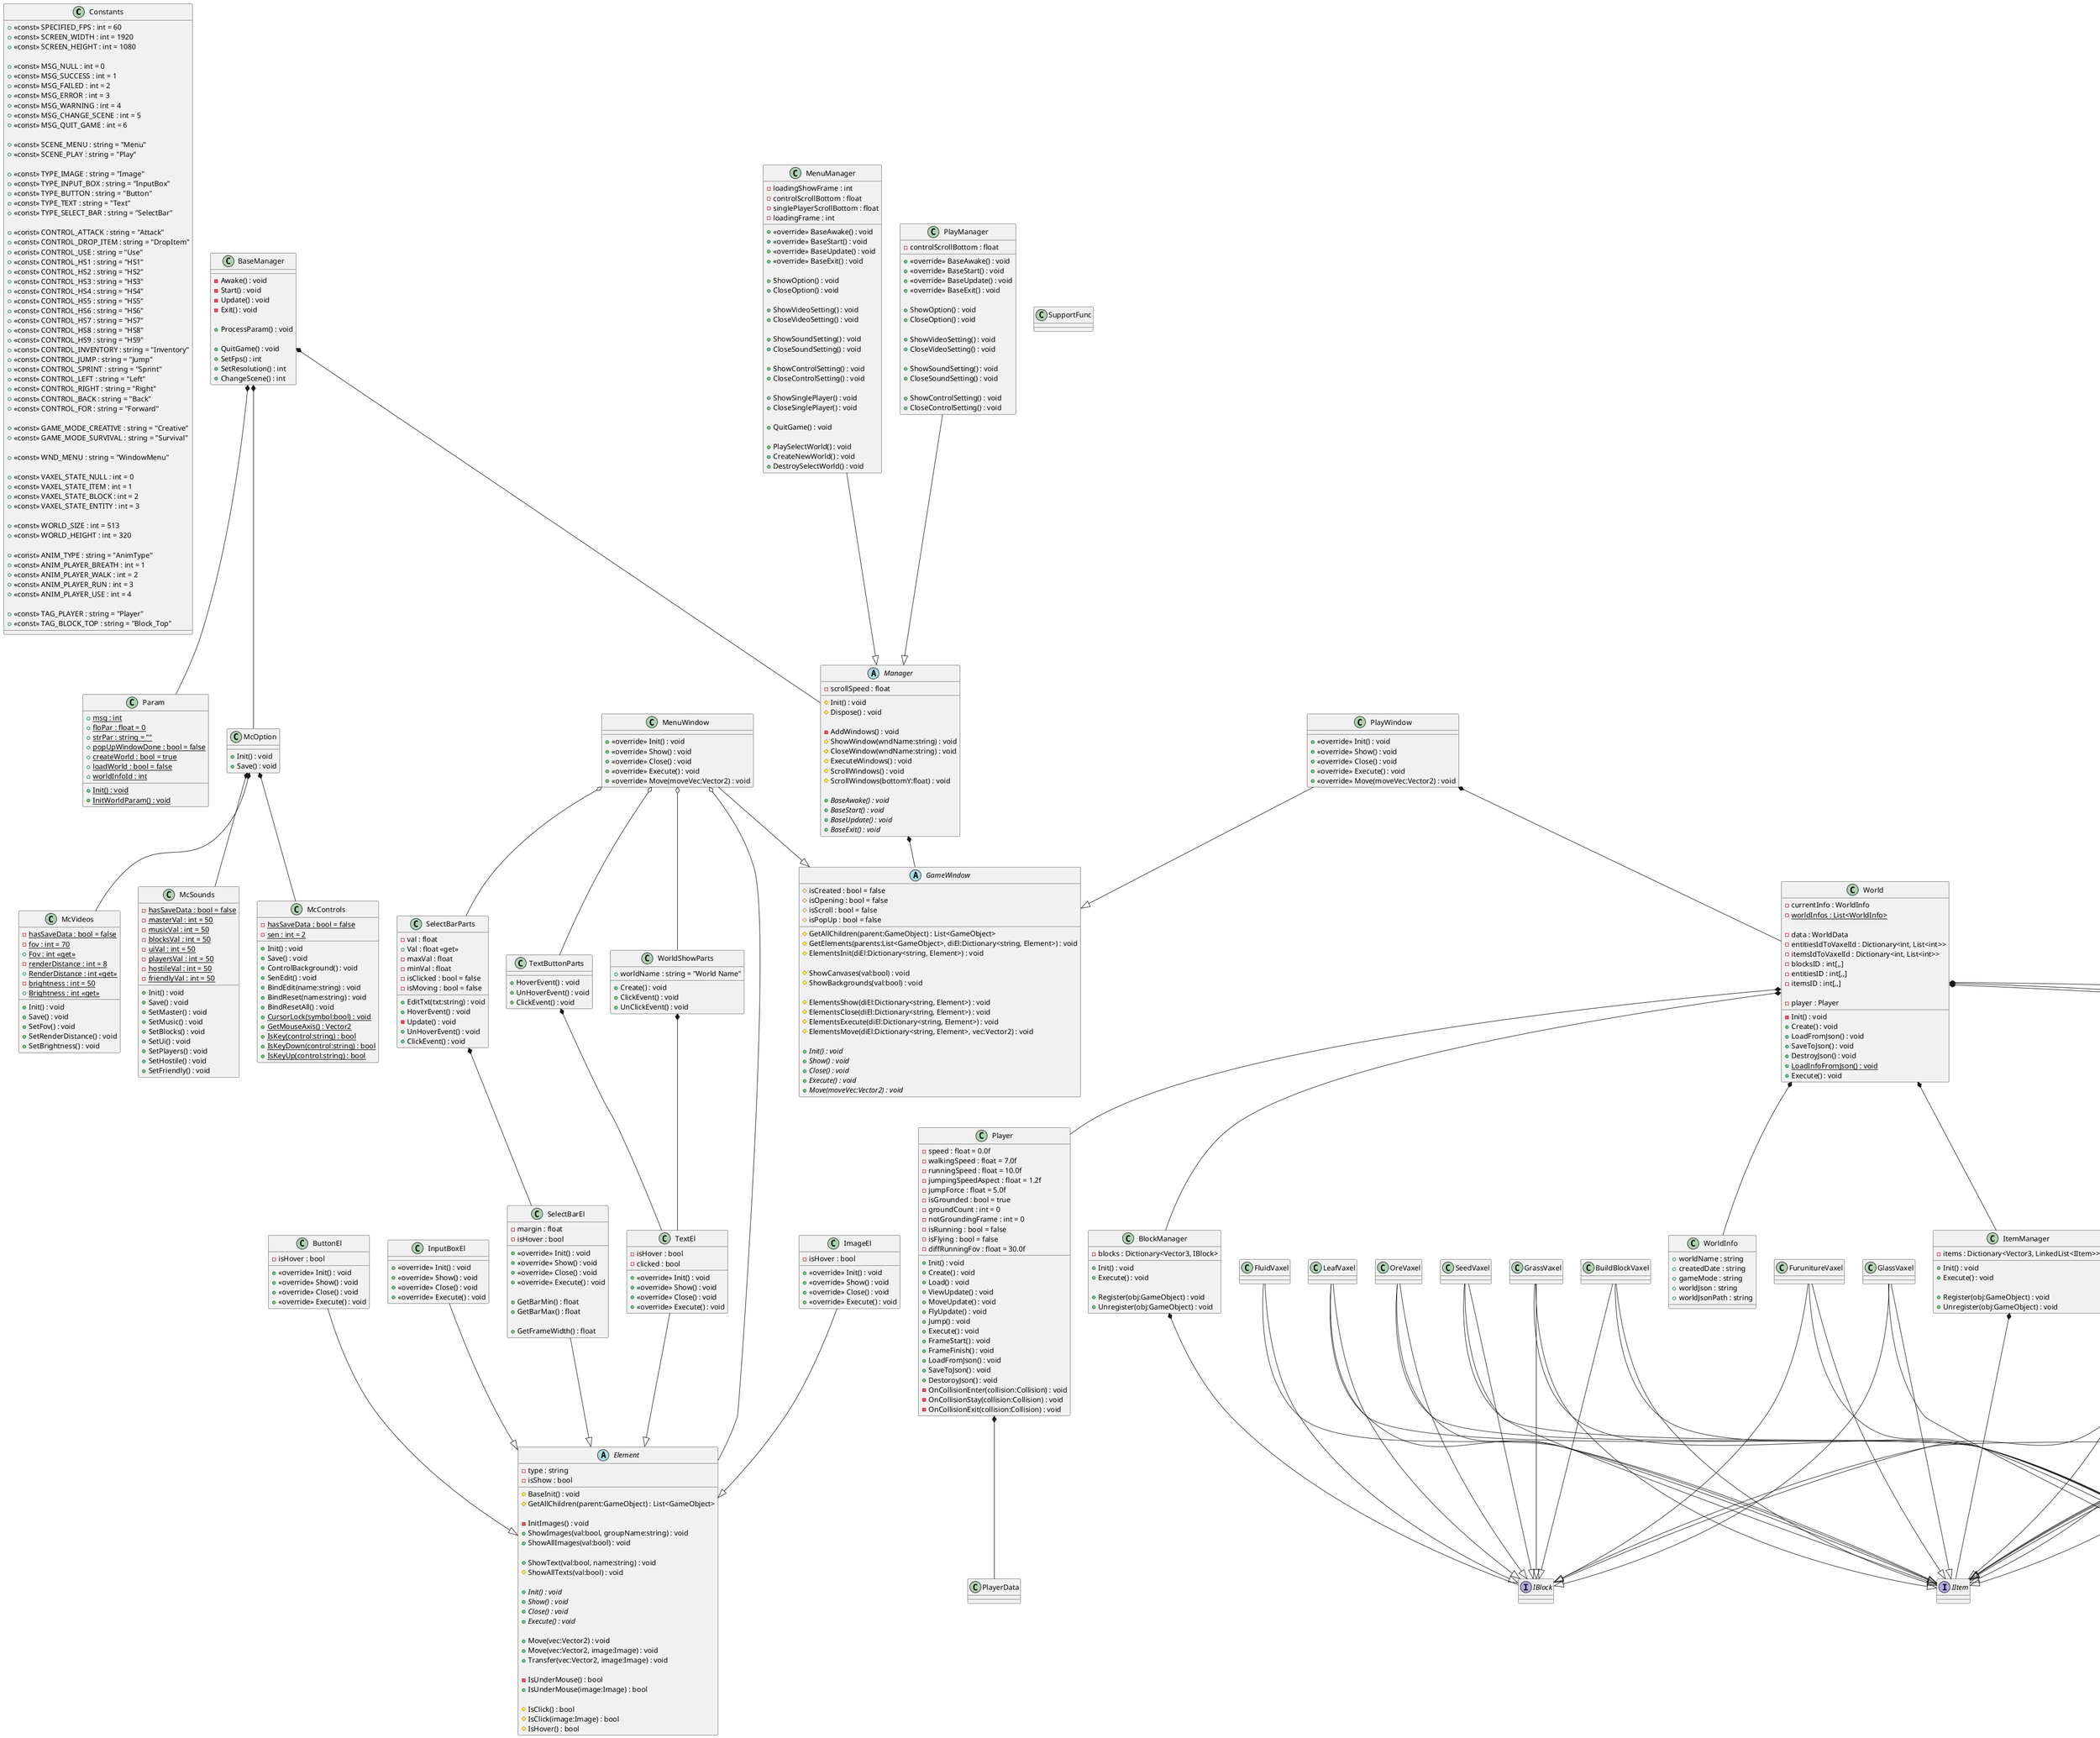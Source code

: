 @startuml Unity Minecraft Class Diagram

class Constants 
{
    + <<const>> SPECIFIED_FPS : int = 60
    + <<const>> SCREEN_WIDTH : int = 1920
    + <<const>> SCREEN_HEIGHT : int = 1080

    + <<const>> MSG_NULL : int = 0
    + <<const>> MSG_SUCCESS : int = 1
    + <<const>> MSG_FAILED : int = 2
    + <<const>> MSG_ERROR : int = 3
    + <<const>> MSG_WARNING : int = 4
    + <<const>> MSG_CHANGE_SCENE : int = 5
    + <<const>> MSG_QUIT_GAME : int = 6

    + <<const>> SCENE_MENU : string = "Menu"
    + <<const>> SCENE_PLAY : string = "Play"

    + <<const>> TYPE_IMAGE : string = "Image"
    + <<const>> TYPE_INPUT_BOX : string = "InputBox"
    + <<const>> TYPE_BUTTON : string = "Button"
    + <<const>> TYPE_TEXT : string = "Text"
    + <<const>> TYPE_SELECT_BAR : string = "SelectBar"

    + <<const>> CONTROL_ATTACK : string = "Attack"
    + <<const>> CONTROL_DROP_ITEM : string = "DropItem"
    + <<const>> CONTROL_USE : string = "Use"
    + <<const>> CONTROL_HS1 : string = "HS1"
    + <<const>> CONTROL_HS2 : string = "HS2"
    + <<const>> CONTROL_HS3 : string = "HS3"
    + <<const>> CONTROL_HS4 : string = "HS4"
    + <<const>> CONTROL_HS5 : string = "HS5"
    + <<const>> CONTROL_HS6 : string = "HS6"
    + <<const>> CONTROL_HS7 : string = "HS7"
    + <<const>> CONTROL_HS8 : string = "HS8"
    + <<const>> CONTROL_HS9 : string = "HS9"
    + <<const>> CONTROL_INVENTORY : string = "Inventory"
    + <<const>> CONTROL_JUMP : string = "Jump"
    + <<const>> CONTROL_SPRINT : string = "Sprint"
    + <<const>> CONTROL_LEFT : string = "Left"
    + <<const>> CONTROL_RIGHT : string = "Right"
    + <<const>> CONTROL_BACK : string = "Back"
    + <<const>> CONTROL_FOR : string = "Forward"

    + <<const>> GAME_MODE_CREATIVE : string = "Creative"
    + <<const>> GAME_MODE_SURVIVAL : string = "Survival"

    + <<const>> WND_MENU : string = "WindowMenu"

    + <<const>> VAXEL_STATE_NULL : int = 0
    + <<const>> VAXEL_STATE_ITEM : int = 1
    + <<const>> VAXEL_STATE_BLOCK : int = 2
    + <<const>> VAXEL_STATE_ENTITY : int = 3

    + <<const>> WORLD_SIZE : int = 513
    + <<const>> WORLD_HEIGHT : int = 320

    + <<const>> ANIM_TYPE : string = "AnimType"
    + <<const>> ANIM_PLAYER_BREATH : int = 1
    + <<const>> ANIM_PLAYER_WALK : int = 2
    + <<const>> ANIM_PLAYER_RUN : int = 3
    + <<const>> ANIM_PLAYER_USE : int = 4

    + <<const>> TAG_PLAYER : string = "Player"
    + <<const>> TAG_BLOCK_TOP : string = "Block_Top"
}

class Param 
{
    + {static} msg : int
    + {static} floPar : float = 0
    + {static} strPar : string = ""
    + {static} popUpWindowDone : bool = false
    + {static} createWorld : bool = true
    + {static} loadWorld : bool = false
    + {static} worldInfoId : int
    + {static} Init() : void
    + {static} InitWorldParam() : void
}

class SupportFunc
{

}

BaseManager *-- Manager
BaseManager *-- McOption
BaseManager *-- Param
class BaseManager 
{
    - Awake() : void
    - Start() : void
    - Update() : void
    - Exit() : void

    + ProcessParam() : void

    + QuitGame() : void
    + SetFps() : int
    + SetResolution() : int
    + ChangeScene() : int
}

Manager *-- GameWindow
abstract class Manager 
{
    - scrollSpeed : float

    # Init() : void
    # Dispose() : void

    - AddWindows() : void
    # ShowWindow(wndName:string) : void
    # CloseWindow(wndName:string) : void
    # ExecuteWindows() : void
    # ScrollWindows() : void
    # ScrollWindows(bottomY:float) : void

    {abstract} + BaseAwake() : void
    {abstract} + BaseStart() : void
    {abstract} + BaseUpdate() : void
    {abstract} + BaseExit() : void
}

MenuManager --|> Manager
class MenuManager 
{
    - loadingShowFrame : int
    - controlScrollBottom : float
    - singlePlayerScrollBottom : float
    - loadingFrame : int

    + <<override>> BaseAwake() : void
    + <<override>> BaseStart() : void
    + <<override>> BaseUpdate() : void
    + <<override>> BaseExit() : void

    + ShowOption() : void
    + CloseOption() : void

    + ShowVideoSetting() : void
    + CloseVideoSetting() : void

    + ShowSoundSetting() : void
    + CloseSoundSetting() : void

    + ShowControlSetting() : void
    + CloseControlSetting() : void

    + ShowSinglePlayer() : void
    + CloseSinglePlayer() : void

    + QuitGame() : void

    + PlaySelectWorld() : void
    + CreateNewWorld() : void
    + DestroySelectWorld() : void
}

PlayManager --|> Manager
class PlayManager 
{
    - controlScrollBottom : float

    + <<override>> BaseAwake() : void
    + <<override>> BaseStart() : void
    + <<override>> BaseUpdate() : void
    + <<override>> BaseExit() : void

    + ShowOption() : void
    + CloseOption() : void

    + ShowVideoSetting() : void
    + CloseVideoSetting() : void

    + ShowSoundSetting() : void
    + CloseSoundSetting() : void

    + ShowControlSetting() : void
    + CloseControlSetting() : void
}

abstract class GameWindow 
{
    # isCreated : bool = false
    # isOpening : bool = false
    # isScroll : bool = false
    # isPopUp : bool = false

    # GetAllChildren(parent:GameObject) : List<GameObject>
    # GetElements(parents:List<GameObject>, diEl:Dictionary<string, Element>) : void
    # ElementsInit(diEl:Dictionary<string, Element>) : void

    # ShowCanvases(val:bool) : void
    # ShowBackgrounds(val:bool) : void

    # ElementsShow(diEl:Dictionary<string, Element>) : void
    # ElementsClose(diEl:Dictionary<string, Element>) : void
    # ElementsExecute(diEl:Dictionary<string, Element>) : void
    # ElementsMove(diEl:Dictionary<string, Element>, vec:Vector2) : void

    {abstract} + Init() : void
    {abstract} + Show() : void
    {abstract} + Close() : void
    {abstract} + Execute() : void
    {abstract} + Move(moveVec:Vector2) : void
}

MenuWindow o-- Element
MenuWindow --|> GameWindow
MenuWindow o-- SelectBarParts
MenuWindow o-- TextButtonParts
MenuWindow o-- WorldShowParts
class MenuWindow 
{
    + <<override>> Init() : void
    + <<override>> Show() : void
    + <<override>> Close() : void
    + <<override>> Execute() : void
    + <<override>> Move(moveVec:Vector2) : void
}

PlayWindow --|> GameWindow
PlayWindow *-- World
class PlayWindow 
{
    + <<override>> Init() : void
    + <<override>> Show() : void
    + <<override>> Close() : void
    + <<override>> Execute() : void
    + <<override>> Move(moveVec:Vector2) : void
}

abstract class Element 
{
    - type : string
    - isShow : bool

    # BaseInit() : void
    # GetAllChildren(parent:GameObject) : List<GameObject>

    - InitImages() : void
    + ShowImages(val:bool, groupName:string) : void
    + ShowAllImages(val:bool) : void

    + ShowText(val:bool, name:string) : void
    # ShowAllTexts(val:bool) : void

    {abstract} + Init() : void
    {abstract} + Show() : void
    {abstract} + Close() : void
    {abstract} + Execute() : void
    
    + Move(vec:Vector2) : void
    + Move(vec:Vector2, image:Image) : void
    + Transfer(vec:Vector2, image:Image) : void

    - IsUnderMouse() : bool
    + IsUnderMouse(image:Image) : bool

    # IsClick() : bool
    # IsClick(image:Image) : bool
    # IsHover() : bool
}

ImageEl --|> Element
class ImageEl 
{
    - isHover : bool
    + <<override>> Init() : void
    + <<override>> Show() : void
    + <<override>> Close() : void
    + <<override>> Execute() : void
}

ButtonEl --|> Element
class ButtonEl 
{
    - isHover : bool
    + <<override>> Init() : void
    + <<override>> Show() : void
    + <<override>> Close() : void
    + <<override>> Execute() : void
}

TextEl --|> Element
class TextEl 
{
    - isHover : bool
    - clicked : bool

    + <<override>> Init() : void
    + <<override>> Show() : void
    + <<override>> Close() : void
    + <<override>> Execute() : void
}

InputBoxEl --|> Element
class InputBoxEl 
{
    + <<override>> Init() : void
    + <<override>> Show() : void
    + <<override>> Close() : void
    + <<override>> Execute() : void
}

SelectBarEl --|> Element
class SelectBarEl 
{
    - margin : float
    - isHover : bool

    + <<override>> Init() : void
    + <<override>> Show() : void
    + <<override>> Close() : void
    + <<override>> Execute() : void

    + GetBarMin() : float
    + GetBarMax() : float

    + GetFrameWidth() : float
}

TextButtonParts *-- TextEl
class TextButtonParts 
{
    + HoverEvent() : void
    + UnHoverEvent() : void
    + ClickEvent() : void
}

SelectBarParts *-- SelectBarEl
class SelectBarParts 
{
    - val : float
    + Val : float <<get>>
    - maxVal : float
    - minVal : float
    - isClicked : bool = false
    - isMoving : bool = false
    + EditTxt(txt:string) : void
    + HoverEvent() : void
    - Update() : void
    + UnHoverEvent() : void
    + ClickEvent() : void
}

WorldShowParts *-- TextEl
class WorldShowParts 
{
    + worldName : string = "World Name"
    + Create() : void
    + ClickEvent() : void
    + UnClickEvent() : void
}

McOption *-- McVideos
McOption *-- McSounds
McOption *-- McControls
class McOption 
{
    + Init() : void
    + Save() : void
}

class McVideos 
{
    - {static} hasSaveData : bool = false
    - {static} fov : int = 70
    + {static} Fov : int <<get>>
    - {static} renderDistance : int = 8
    + {static} RenderDistance : int <<get>>
    - {static} brightness : int = 50
    + {static} Brightness : int <<get>>
    + Init() : void
    + Save() : void
    + SetFov() : void
    + SetRenderDistance() : void
    + SetBrightness() : void
}

class McSounds 
{
    - {static} hasSaveData : bool = false
    - {static} masterVal : int = 50
    - {static} musicVal : int = 50
    - {static} blocksVal : int = 50
    - {static} uiVal : int = 50
    - {static} playersVal : int = 50
    - {static} hostileVal : int = 50
    - {static} friendlyVal : int = 50
    + Init() : void
    + Save() : void
    + SetMaster() : void
    + SetMusic() : void
    + SetBlocks() : void
    + SetUi() : void
    + SetPlayers() : void
    + SetHostile() : void
    + SetFriendly() : void
}

class McControls 
{
    - {static} hasSaveData : bool = false
    - {static} sen : int = 2
    + Init() : void
    + Save() : void
    + ControlBackground() : void
    + SenEdit() : void
    + BindEdit(name:string) : void
    + BindReset(name:string) : void
    + BindResetAll() : void
    {static} + CursorLock(symbol:bool) : void
    + {static} GetMouseAxis() : Vector2
    {static} + IsKey(control:string) : bool
    {static} + IsKeyDown(control:string) : bool
    {static} + IsKeyUp(control:string) : bool
}

World *-- Player
World *-- Vaxel
World *-- WorldInfo
World *-- McHitManager
World *-- BlockManager
World *-- ItemManager
World *-- EntityManager
class World 
{
    - currentInfo : WorldInfo
    - {static} worldInfos : List<WorldInfo>

    - data : WorldData
    - entitiesIdToVaxelId : Dictionary<int, List<int>>
    - itemsIdToVaxelId : Dictionary<int, List<int>> 
    - blocksID : int[,,] 
    - entitiesID : int[,,] 
    - itemsID : int[,,] 

    - player : Player

    - Init() : void
    + Create() : void
    + LoadFromJson() : void
    + SaveToJson() : void
    + DestroyJson() : void
    + {static} LoadInfoFromJson() : void
    + Execute() : void
}

class WorldInfo {
    + worldName : string
    + createdDate : string
    + gameMode : string
    + worldJson : string
    + worldJsonPath : string
}

class McHitBox 
{
    - vaxelId : int
    - transform : Transform
    - bc : BoxCollider

    - origin : Vector3
    - opposite : Vector3
    - vertices : Vector3[]

    + Init(obj:GameObject) : void
}

McHitManager *-- McHitBox
class McHitManager 
{
    - hitBoxes : List<McHitBox>

    + Init() : void
    + RegisterHitBox(hitBox:McHitBox) : void
    + UnregisterHitBox(hitBox:McHitBox) : void

    + IsHit(hitBox:McHitBox) : bool
}

Player *-- PlayerData
class Player 
{
    - speed : float = 0.0f
    - walkingSpeed : float = 7.0f
    - runningSpeed : float = 10.0f
    - jumpingSpeedAspect : float = 1.2f
    - jumpForce : float = 5.0f
    - isGrounded : bool = true
    - groundCount : int = 0
    - notGroundingFrame : int = 0
    - isRunning : bool = false
    - isFlying : bool = false
    - diffRunningFov : float = 30.0f
    + Init() : void
    + Create() : void
    + Load() : void
    + ViewUpdate() : void
    + MoveUpdate() : void
    + FlyUpdate() : void
    + Jump() : void
    + Execute() : void
    + FrameStart() : void
    + FrameFinish() : void
    + LoadFromJson() : void
    + SaveToJson() : void
    + DestoroyJson() : void
    - OnCollisionEnter(collision:Collision) : void
    - OnCollisionStay(collision:Collision) : void
    - OnCollisionExit(collision:Collision) : void
}

class PlayerData 
{

}

interface IBlock
{

}

BlockManager *-- IBlock
class BlockManager
{
    - blocks : Dictionary<Vector3, IBlock>

    + Init() : void
    + Execute() : void

    + Register(obj:GameObject) : void
    + Unregister(obj:GameObject) : void
}

interface IItem
{

}

ItemManager *-- IItem
class ItemManager
{
    - items : Dictionary<Vector3, LinkedList<IItem>>

    + Init() : void
    + Execute() : void

    + Register(obj:GameObject) : void
    + Unregister(obj:GameObject) : void
}

interface IEntity
{

}

EntityManager *-- IEntity
class EntityManager
{
    - entities : Dictionary<Vector3, LinkedList<IEntity>>

    + Init() : void
    + Execute() : void

    + Register(obj:GameObject) : void
    + Unregister(obj:GameObject) : void
}

abstract class Vaxel 
{
    + Init() : void
}

ArmorVaxel --|> IItem
ArmorVaxel --|> Vaxel
class ArmorVaxel {
    
}

BuildBlockVaxel --|> IBlock
BuildBlockVaxel --|> IItem
BuildBlockVaxel --|> Vaxel
class BuildBlockVaxel 
{
    
}

EnchantBookVaxel --|> IItem
EnchantBookVaxel --|> Vaxel
class EnchantBookVaxel 
{
    
}

HostileMobVaxel --|> IEntity
FallVaxel --|> Vaxel
class HostileMobVaxel 
{
    
}

FriendlyMobVaxel --|> IEntity
FriendlyMobVaxel --|> Vaxel
class FriendlyMobVaxel 
{
    
}

FallVaxel --|> IBlock
FallVaxel --|> IItem
FallVaxel --|> IEntity
FlowerVaxel --|> Vaxel
class FallVaxel 
{
    
}

FenceVaxel --|> IBlock
FenceVaxel --|> IItem
FenceVaxel --|> Vaxel
class FenceVaxel 
{
    
}

FluidVaxel --|> IBlock
FluidVaxel --|> IItem
FlowerVaxel --|> Vaxel
class FluidVaxel 
{
    
}


FoodVaxel --|> IItem
FoodVaxel --|> Vaxel
class FoodVaxel 
{
    
}

FurunitureVaxel --|> IBlock
FurunitureVaxel --|> IItem
FurunitureVaxel --|> Vaxel
class FurunitureVaxel 
{
    
}

GlassVaxel --|> IBlock
GlassVaxel --|> IItem
GlassVaxel --|> Vaxel
class GlassVaxel 
{
    
}

GrassVaxel --|> IBlock
GrassVaxel --|> IItem
GrassVaxel --|> Vaxel
class GrassVaxel 
{
    
}

LeafVaxel --|> IBlock
LeafVaxel --|> IItem
LeafVaxel --|> Vaxel
class LeafVaxel 
{
    
}

OreVaxel --|> IBlock
OreVaxel --|> IItem
OreVaxel --|> Vaxel
class OreVaxel 
{
    
}

SeedVaxel --|> IBlock
SeedVaxel --|> IItem
SeedVaxel --|> Vaxel
class SeedVaxel 
{
    
}

ToolVaxel --|> IItem
ToolVaxel --|> Vaxel
class ToolVaxel 
{
    
}

MaterialVaxel --|> IItem
MaterialVaxel --|> Vaxel
class MaterialVaxel 
{
    
}


@enduml